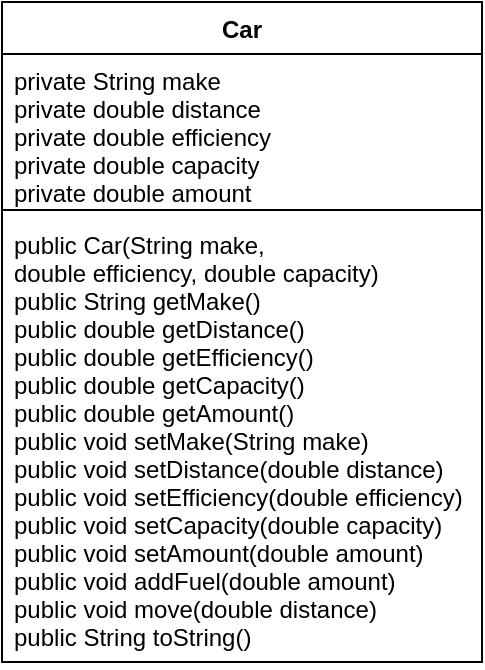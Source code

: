 <mxfile version="14.9.6" type="device"><diagram id="HIlT_KvwsGJufPlpFpzE" name="Page-1"><mxGraphModel dx="673" dy="448" grid="1" gridSize="10" guides="1" tooltips="1" connect="1" arrows="1" fold="1" page="1" pageScale="1" pageWidth="2339" pageHeight="3300" math="0" shadow="0"><root><mxCell id="0"/><mxCell id="1" parent="0"/><mxCell id="7xmjuKAA02dl2UVq_OQW-15" value="Car" style="swimlane;fontStyle=1;align=center;verticalAlign=top;childLayout=stackLayout;horizontal=1;startSize=26;horizontalStack=0;resizeParent=1;resizeParentMax=0;resizeLast=0;collapsible=1;marginBottom=0;" vertex="1" parent="1"><mxGeometry x="420" y="120" width="240" height="330" as="geometry"/></mxCell><mxCell id="7xmjuKAA02dl2UVq_OQW-16" value="private String make&#10;private double distance&#10;private double efficiency&#10;private double capacity&#10;private double amount" style="text;strokeColor=none;fillColor=none;align=left;verticalAlign=top;spacingLeft=4;spacingRight=4;overflow=hidden;rotatable=0;points=[[0,0.5],[1,0.5]];portConstraint=eastwest;" vertex="1" parent="7xmjuKAA02dl2UVq_OQW-15"><mxGeometry y="26" width="240" height="74" as="geometry"/></mxCell><mxCell id="7xmjuKAA02dl2UVq_OQW-17" value="" style="line;strokeWidth=1;fillColor=none;align=left;verticalAlign=middle;spacingTop=-1;spacingLeft=3;spacingRight=3;rotatable=0;labelPosition=right;points=[];portConstraint=eastwest;" vertex="1" parent="7xmjuKAA02dl2UVq_OQW-15"><mxGeometry y="100" width="240" height="8" as="geometry"/></mxCell><mxCell id="7xmjuKAA02dl2UVq_OQW-18" value="public Car(String make, &#10;double efficiency, double capacity)&#10;public String getMake()&#10;public double getDistance()&#10;public double getEfficiency()&#10;public double getCapacity()&#10;public double getAmount()&#10;public void setMake(String make)&#10;public void setDistance(double distance)&#10;public void setEfficiency(double efficiency)&#10;public void setCapacity(double capacity)&#10;public void setAmount(double amount)&#10;public void addFuel(double amount)&#10;public void move(double distance)&#10;public String toString()" style="text;strokeColor=none;fillColor=none;align=left;verticalAlign=top;spacingLeft=4;spacingRight=4;overflow=hidden;rotatable=0;points=[[0,0.5],[1,0.5]];portConstraint=eastwest;" vertex="1" parent="7xmjuKAA02dl2UVq_OQW-15"><mxGeometry y="108" width="240" height="222" as="geometry"/></mxCell></root></mxGraphModel></diagram></mxfile>